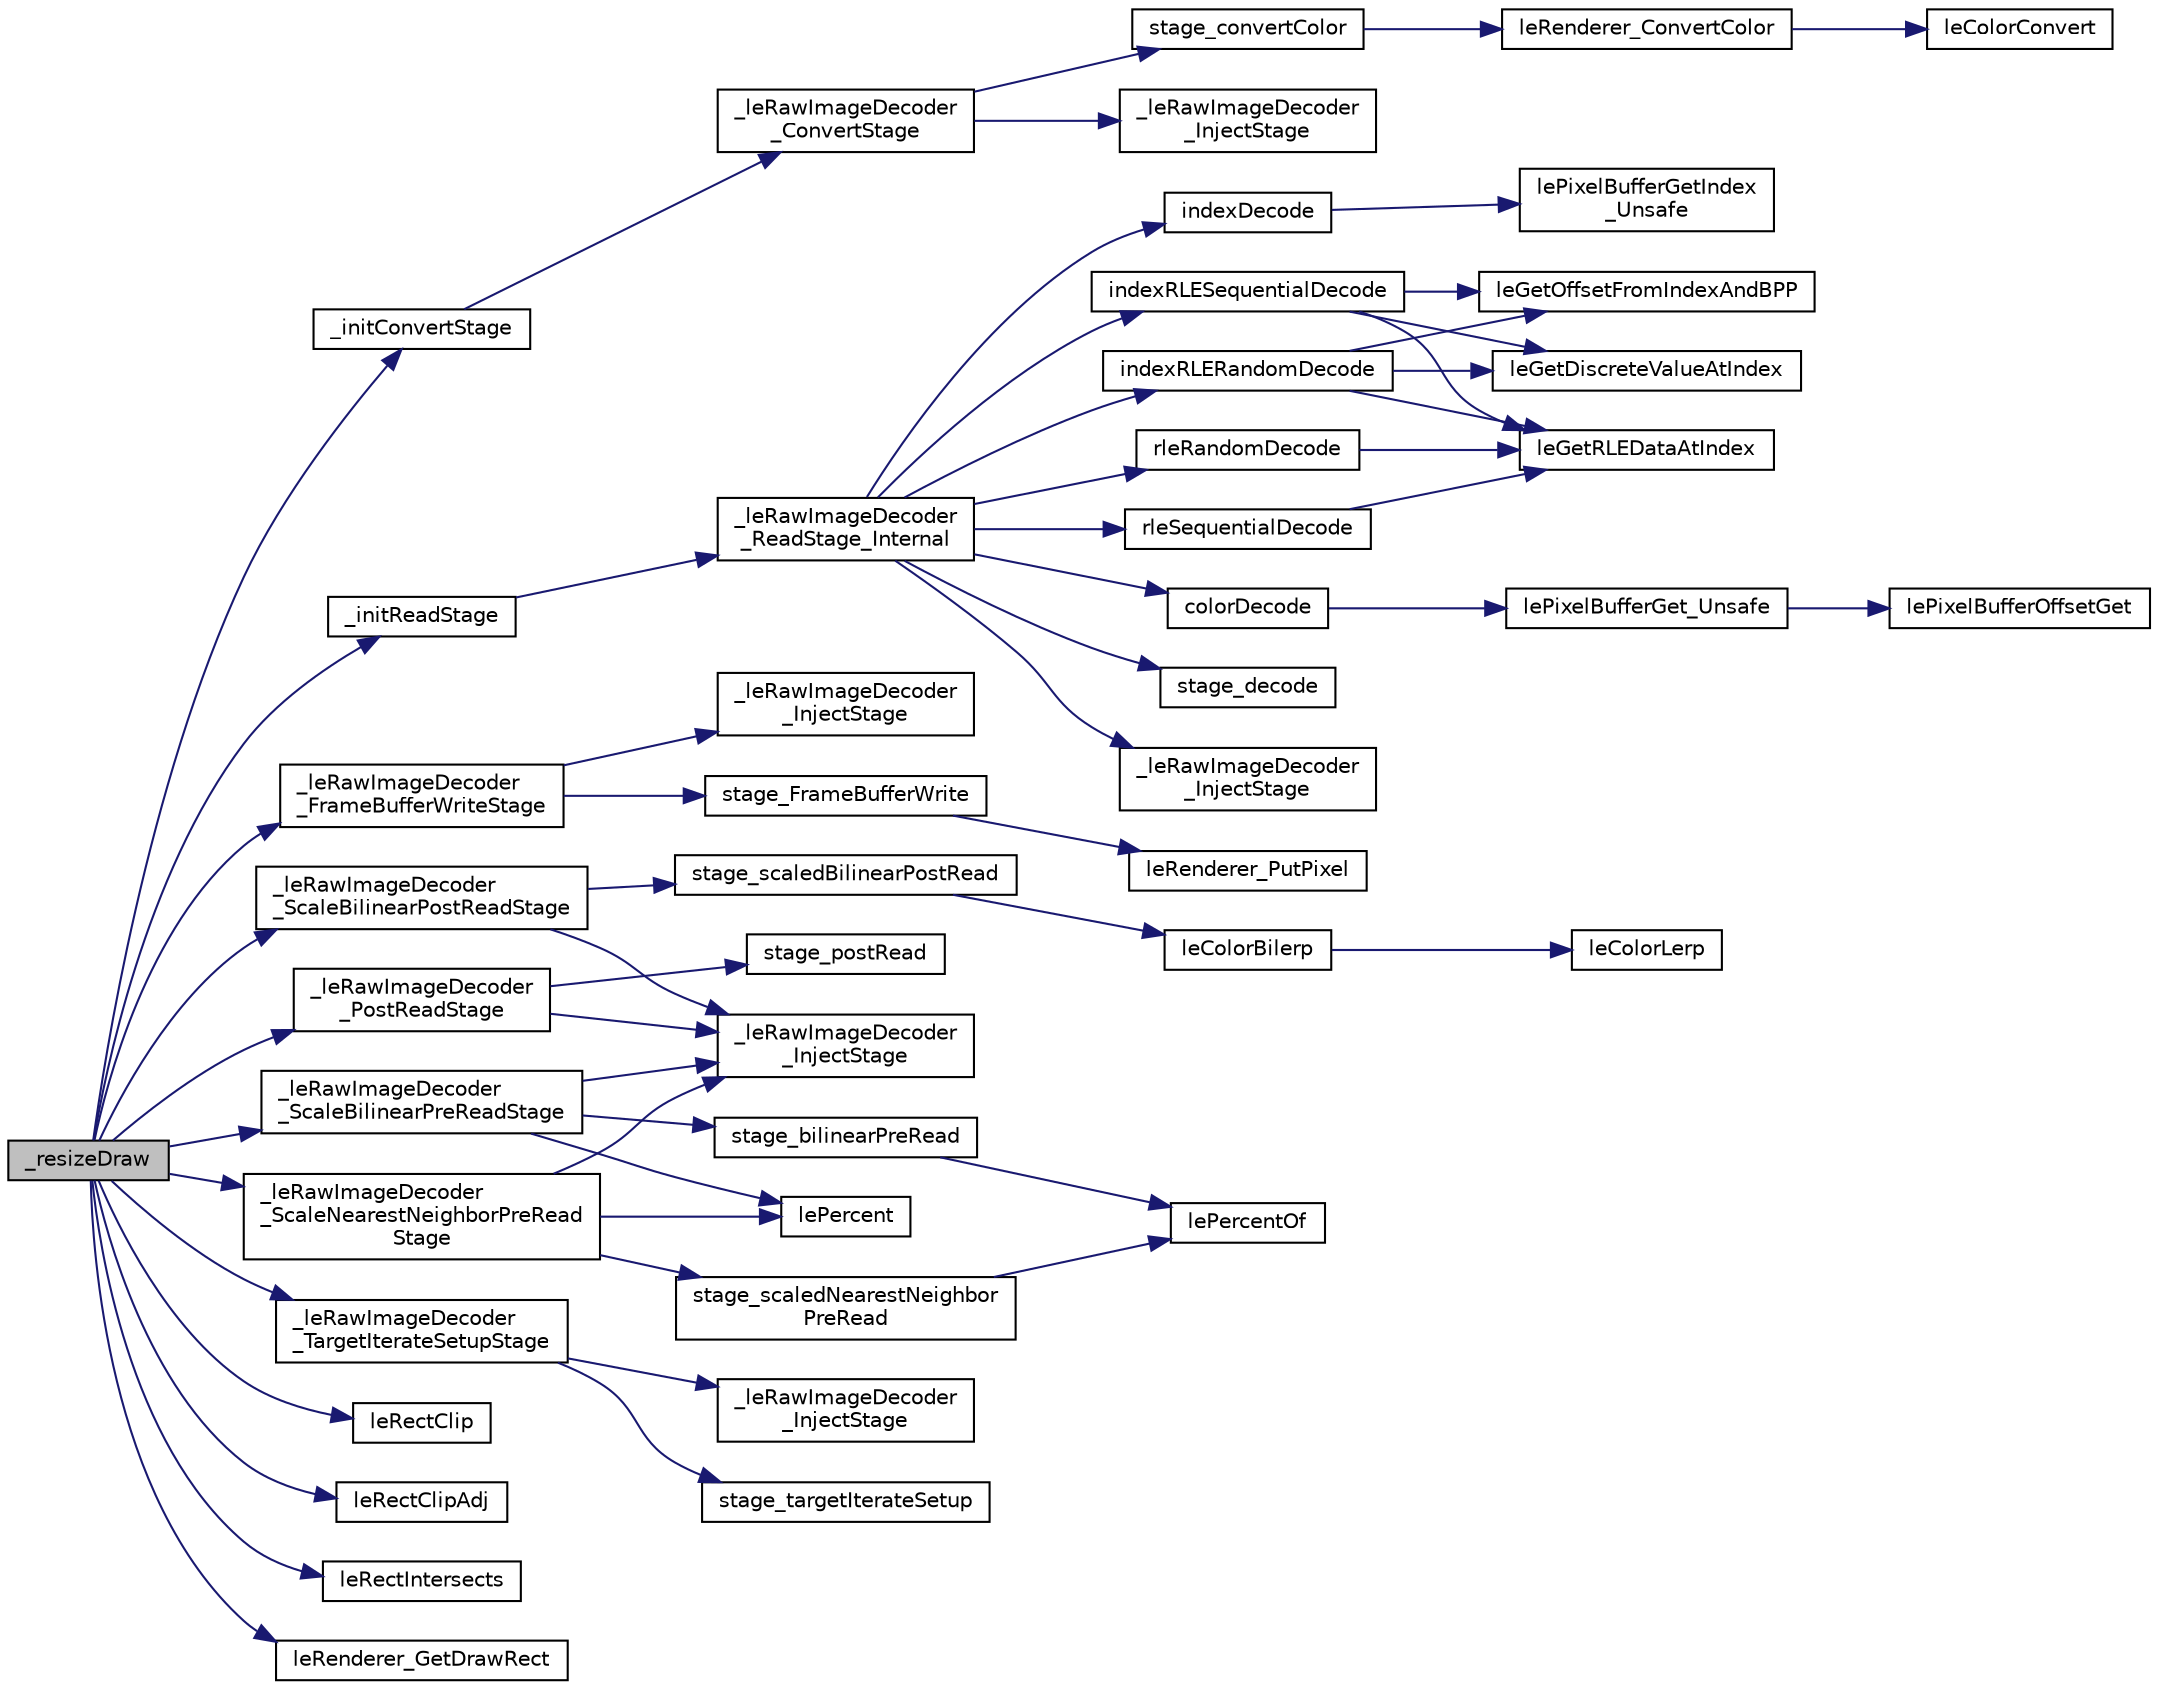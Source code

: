 digraph "_resizeDraw"
{
 // LATEX_PDF_SIZE
  edge [fontname="Helvetica",fontsize="10",labelfontname="Helvetica",labelfontsize="10"];
  node [fontname="Helvetica",fontsize="10",shape=record];
  rankdir="LR";
  Node1 [label="_resizeDraw",height=0.2,width=0.4,color="black", fillcolor="grey75", style="filled", fontcolor="black",tooltip=" "];
  Node1 -> Node2 [color="midnightblue",fontsize="10",style="solid",fontname="Helvetica"];
  Node2 [label="_initConvertStage",height=0.2,width=0.4,color="black", fillcolor="white", style="filled",URL="$legato__imagedecoder__raw_8c.html#a3da3f2023c752b9098cb19aedfd68867",tooltip=" "];
  Node2 -> Node3 [color="midnightblue",fontsize="10",style="solid",fontname="Helvetica"];
  Node3 [label="_leRawImageDecoder\l_ConvertStage",height=0.2,width=0.4,color="black", fillcolor="white", style="filled",URL="$legato__imagedecoder__raw_8c.html#a9bfc7c82e7d09a53dddeb08920da87e3",tooltip=" "];
  Node3 -> Node4 [color="midnightblue",fontsize="10",style="solid",fontname="Helvetica"];
  Node4 [label="_leRawImageDecoder\l_InjectStage",height=0.2,width=0.4,color="black", fillcolor="white", style="filled",URL="$legato__imagedecoder__raw__convert_8c.html#afe19a22091ec64bedbf79fe6f9fdedb2",tooltip=" "];
  Node3 -> Node5 [color="midnightblue",fontsize="10",style="solid",fontname="Helvetica"];
  Node5 [label="stage_convertColor",height=0.2,width=0.4,color="black", fillcolor="white", style="filled",URL="$legato__imagedecoder__raw__convert_8c.html#abad62b03516a6c3b689b41046aebecc6",tooltip=" "];
  Node5 -> Node6 [color="midnightblue",fontsize="10",style="solid",fontname="Helvetica"];
  Node6 [label="leRenderer_ConvertColor",height=0.2,width=0.4,color="black", fillcolor="white", style="filled",URL="$legato__renderer_8c.html#af04e1ea8f24c3768e71d64ae9df02901",tooltip=" "];
  Node6 -> Node7 [color="midnightblue",fontsize="10",style="solid",fontname="Helvetica"];
  Node7 [label="leColorConvert",height=0.2,width=0.4,color="black", fillcolor="white", style="filled",URL="$legato__color_8h.html#a53c185c8a78fff8675a52086fed04f65",tooltip=" "];
  Node1 -> Node8 [color="midnightblue",fontsize="10",style="solid",fontname="Helvetica"];
  Node8 [label="_initReadStage",height=0.2,width=0.4,color="black", fillcolor="white", style="filled",URL="$legato__imagedecoder__raw_8c.html#a9824b1b7a536b18f5267b987211dd284",tooltip=" "];
  Node8 -> Node9 [color="midnightblue",fontsize="10",style="solid",fontname="Helvetica"];
  Node9 [label="_leRawImageDecoder\l_ReadStage_Internal",height=0.2,width=0.4,color="black", fillcolor="white", style="filled",URL="$legato__imagedecoder__raw_8c.html#afc2a3e7180571030555a50171db7ee49",tooltip=" "];
  Node9 -> Node10 [color="midnightblue",fontsize="10",style="solid",fontname="Helvetica"];
  Node10 [label="_leRawImageDecoder\l_InjectStage",height=0.2,width=0.4,color="black", fillcolor="white", style="filled",URL="$legato__imagedecoder__raw__read__internal_8c.html#afe19a22091ec64bedbf79fe6f9fdedb2",tooltip=" "];
  Node9 -> Node11 [color="midnightblue",fontsize="10",style="solid",fontname="Helvetica"];
  Node11 [label="colorDecode",height=0.2,width=0.4,color="black", fillcolor="white", style="filled",URL="$legato__imagedecoder__raw__read__internal_8c.html#aafcb7463372ac88bc422c8c3c90d4798",tooltip=" "];
  Node11 -> Node12 [color="midnightblue",fontsize="10",style="solid",fontname="Helvetica"];
  Node12 [label="lePixelBufferGet_Unsafe",height=0.2,width=0.4,color="black", fillcolor="white", style="filled",URL="$legato__pixelbuffer_8c.html#af63ae8ca48e5e5b0b38ada5f66575e41",tooltip=" "];
  Node12 -> Node13 [color="midnightblue",fontsize="10",style="solid",fontname="Helvetica"];
  Node13 [label="lePixelBufferOffsetGet",height=0.2,width=0.4,color="black", fillcolor="white", style="filled",URL="$legato__pixelbuffer_8c.html#aee34b79e6bf6c88062476f5e1e392c22",tooltip=" "];
  Node9 -> Node14 [color="midnightblue",fontsize="10",style="solid",fontname="Helvetica"];
  Node14 [label="indexDecode",height=0.2,width=0.4,color="black", fillcolor="white", style="filled",URL="$legato__imagedecoder__raw__read__internal_8c.html#a3894457db0b74e9b3642d2815366c3d3",tooltip=" "];
  Node14 -> Node15 [color="midnightblue",fontsize="10",style="solid",fontname="Helvetica"];
  Node15 [label="lePixelBufferGetIndex\l_Unsafe",height=0.2,width=0.4,color="black", fillcolor="white", style="filled",URL="$legato__pixelbuffer_8c.html#ae26d4359a9648dece4d7db9e3836c2e4",tooltip=" "];
  Node9 -> Node16 [color="midnightblue",fontsize="10",style="solid",fontname="Helvetica"];
  Node16 [label="indexRLERandomDecode",height=0.2,width=0.4,color="black", fillcolor="white", style="filled",URL="$legato__imagedecoder__raw__read__internal_8c.html#a3c0f03074b0346cc74ce7ef5e334e5b4",tooltip=" "];
  Node16 -> Node17 [color="midnightblue",fontsize="10",style="solid",fontname="Helvetica"];
  Node17 [label="leGetDiscreteValueAtIndex",height=0.2,width=0.4,color="black", fillcolor="white", style="filled",URL="$legato__image__utils_8c.html#a018aa29293c1d330c8e32045992e3290",tooltip=" "];
  Node16 -> Node18 [color="midnightblue",fontsize="10",style="solid",fontname="Helvetica"];
  Node18 [label="leGetOffsetFromIndexAndBPP",height=0.2,width=0.4,color="black", fillcolor="white", style="filled",URL="$legato__image__utils_8c.html#ace0e36e91ffb542a3ebe1b213045481e",tooltip=" "];
  Node16 -> Node19 [color="midnightblue",fontsize="10",style="solid",fontname="Helvetica"];
  Node19 [label="leGetRLEDataAtIndex",height=0.2,width=0.4,color="black", fillcolor="white", style="filled",URL="$legato__image__utils_8c.html#ad3b392182b610e442257959b5e187fc6",tooltip=" "];
  Node9 -> Node20 [color="midnightblue",fontsize="10",style="solid",fontname="Helvetica"];
  Node20 [label="indexRLESequentialDecode",height=0.2,width=0.4,color="black", fillcolor="white", style="filled",URL="$legato__imagedecoder__raw__read__internal_8c.html#a136e9ddd432e8667037a8c3c14459087",tooltip=" "];
  Node20 -> Node17 [color="midnightblue",fontsize="10",style="solid",fontname="Helvetica"];
  Node20 -> Node18 [color="midnightblue",fontsize="10",style="solid",fontname="Helvetica"];
  Node20 -> Node19 [color="midnightblue",fontsize="10",style="solid",fontname="Helvetica"];
  Node9 -> Node21 [color="midnightblue",fontsize="10",style="solid",fontname="Helvetica"];
  Node21 [label="rleRandomDecode",height=0.2,width=0.4,color="black", fillcolor="white", style="filled",URL="$legato__imagedecoder__raw__read__internal_8c.html#ae83e04290061277cc90f2f03533abd01",tooltip=" "];
  Node21 -> Node19 [color="midnightblue",fontsize="10",style="solid",fontname="Helvetica"];
  Node9 -> Node22 [color="midnightblue",fontsize="10",style="solid",fontname="Helvetica"];
  Node22 [label="rleSequentialDecode",height=0.2,width=0.4,color="black", fillcolor="white", style="filled",URL="$legato__imagedecoder__raw__read__internal_8c.html#a402e421ec3262481ca0413889f2454c2",tooltip=" "];
  Node22 -> Node19 [color="midnightblue",fontsize="10",style="solid",fontname="Helvetica"];
  Node9 -> Node23 [color="midnightblue",fontsize="10",style="solid",fontname="Helvetica"];
  Node23 [label="stage_decode",height=0.2,width=0.4,color="black", fillcolor="white", style="filled",URL="$legato__imagedecoder__raw__read__internal_8c.html#a4cb5c4433c3aa5efbe365eb2f48ba5c5",tooltip=" "];
  Node1 -> Node24 [color="midnightblue",fontsize="10",style="solid",fontname="Helvetica"];
  Node24 [label="_leRawImageDecoder\l_FrameBufferWriteStage",height=0.2,width=0.4,color="black", fillcolor="white", style="filled",URL="$legato__imagedecoder__raw_8c.html#aa304548661433ffbc1fa8654237a37f1",tooltip=" "];
  Node24 -> Node25 [color="midnightblue",fontsize="10",style="solid",fontname="Helvetica"];
  Node25 [label="_leRawImageDecoder\l_InjectStage",height=0.2,width=0.4,color="black", fillcolor="white", style="filled",URL="$legato__imagedecoder__raw__write_8c.html#afe19a22091ec64bedbf79fe6f9fdedb2",tooltip=" "];
  Node24 -> Node26 [color="midnightblue",fontsize="10",style="solid",fontname="Helvetica"];
  Node26 [label="stage_FrameBufferWrite",height=0.2,width=0.4,color="black", fillcolor="white", style="filled",URL="$legato__imagedecoder__raw__write_8c.html#a575d10c32b9210efee4a03729d8991a8",tooltip=" "];
  Node26 -> Node27 [color="midnightblue",fontsize="10",style="solid",fontname="Helvetica"];
  Node27 [label="leRenderer_PutPixel",height=0.2,width=0.4,color="black", fillcolor="white", style="filled",URL="$legato__draw_8c.html#a5bd8b3cb9a506b9253c8f3dcf1b8df31",tooltip=" "];
  Node1 -> Node28 [color="midnightblue",fontsize="10",style="solid",fontname="Helvetica"];
  Node28 [label="_leRawImageDecoder\l_PostReadStage",height=0.2,width=0.4,color="black", fillcolor="white", style="filled",URL="$legato__imagedecoder__raw_8c.html#affa2da6eeda26e4ad49815f2e26ffda7",tooltip=" "];
  Node28 -> Node29 [color="midnightblue",fontsize="10",style="solid",fontname="Helvetica"];
  Node29 [label="_leRawImageDecoder\l_InjectStage",height=0.2,width=0.4,color="black", fillcolor="white", style="filled",URL="$legato__imagedecoder__raw__scale_8c.html#afe19a22091ec64bedbf79fe6f9fdedb2",tooltip=" "];
  Node28 -> Node30 [color="midnightblue",fontsize="10",style="solid",fontname="Helvetica"];
  Node30 [label="stage_postRead",height=0.2,width=0.4,color="black", fillcolor="white", style="filled",URL="$legato__imagedecoder__raw__scale_8c.html#af46f61192270e1e5d5b33cc41238ce56",tooltip=" "];
  Node1 -> Node31 [color="midnightblue",fontsize="10",style="solid",fontname="Helvetica"];
  Node31 [label="_leRawImageDecoder\l_ScaleBilinearPostReadStage",height=0.2,width=0.4,color="black", fillcolor="white", style="filled",URL="$legato__imagedecoder__raw_8c.html#aedad5cc271a25c80f8994680928b31f6",tooltip=" "];
  Node31 -> Node29 [color="midnightblue",fontsize="10",style="solid",fontname="Helvetica"];
  Node31 -> Node32 [color="midnightblue",fontsize="10",style="solid",fontname="Helvetica"];
  Node32 [label="stage_scaledBilinearPostRead",height=0.2,width=0.4,color="black", fillcolor="white", style="filled",URL="$legato__imagedecoder__raw__scale_8c.html#a7846edb8ca2aa433cd8e0962d961348e",tooltip=" "];
  Node32 -> Node33 [color="midnightblue",fontsize="10",style="solid",fontname="Helvetica"];
  Node33 [label="leColorBilerp",height=0.2,width=0.4,color="black", fillcolor="white", style="filled",URL="$legato__color_8h.html#aa19f9efca65a5bb3aeafdcccca28a59e",tooltip=" "];
  Node33 -> Node34 [color="midnightblue",fontsize="10",style="solid",fontname="Helvetica"];
  Node34 [label="leColorLerp",height=0.2,width=0.4,color="black", fillcolor="white", style="filled",URL="$legato__color__lerp_8c.html#a147d4fb4d31fe14faec36526517d1736",tooltip=" "];
  Node1 -> Node35 [color="midnightblue",fontsize="10",style="solid",fontname="Helvetica"];
  Node35 [label="_leRawImageDecoder\l_ScaleBilinearPreReadStage",height=0.2,width=0.4,color="black", fillcolor="white", style="filled",URL="$legato__imagedecoder__raw_8c.html#a31d5859f5fac67d899f5a79b751da9b1",tooltip=" "];
  Node35 -> Node29 [color="midnightblue",fontsize="10",style="solid",fontname="Helvetica"];
  Node35 -> Node36 [color="midnightblue",fontsize="10",style="solid",fontname="Helvetica"];
  Node36 [label="lePercent",height=0.2,width=0.4,color="black", fillcolor="white", style="filled",URL="$legato__math_8c.html#a30dd455230a479c1d82d47a22a6d175e",tooltip=" "];
  Node35 -> Node37 [color="midnightblue",fontsize="10",style="solid",fontname="Helvetica"];
  Node37 [label="stage_bilinearPreRead",height=0.2,width=0.4,color="black", fillcolor="white", style="filled",URL="$legato__imagedecoder__raw__scale_8c.html#aed6f907c2523ba25f56a2b2f7fc0cdb2",tooltip=" "];
  Node37 -> Node38 [color="midnightblue",fontsize="10",style="solid",fontname="Helvetica"];
  Node38 [label="lePercentOf",height=0.2,width=0.4,color="black", fillcolor="white", style="filled",URL="$legato__math_8c.html#ae238ed9879981ecead3774ac347b1e38",tooltip=" "];
  Node1 -> Node39 [color="midnightblue",fontsize="10",style="solid",fontname="Helvetica"];
  Node39 [label="_leRawImageDecoder\l_ScaleNearestNeighborPreRead\lStage",height=0.2,width=0.4,color="black", fillcolor="white", style="filled",URL="$legato__imagedecoder__raw_8c.html#abcfb6c5dd852d5839a3a93efa7ac84b7",tooltip=" "];
  Node39 -> Node29 [color="midnightblue",fontsize="10",style="solid",fontname="Helvetica"];
  Node39 -> Node36 [color="midnightblue",fontsize="10",style="solid",fontname="Helvetica"];
  Node39 -> Node40 [color="midnightblue",fontsize="10",style="solid",fontname="Helvetica"];
  Node40 [label="stage_scaledNearestNeighbor\lPreRead",height=0.2,width=0.4,color="black", fillcolor="white", style="filled",URL="$legato__imagedecoder__raw__scale_8c.html#a9062b4c7ca53cae034b5d93a1fded609",tooltip=" "];
  Node40 -> Node38 [color="midnightblue",fontsize="10",style="solid",fontname="Helvetica"];
  Node1 -> Node41 [color="midnightblue",fontsize="10",style="solid",fontname="Helvetica"];
  Node41 [label="_leRawImageDecoder\l_TargetIterateSetupStage",height=0.2,width=0.4,color="black", fillcolor="white", style="filled",URL="$legato__imagedecoder__raw_8c.html#aeaf5ba9ecef4d37b1d0fd3e826c195a2",tooltip=" "];
  Node41 -> Node42 [color="midnightblue",fontsize="10",style="solid",fontname="Helvetica"];
  Node42 [label="_leRawImageDecoder\l_InjectStage",height=0.2,width=0.4,color="black", fillcolor="white", style="filled",URL="$legato__imagedecoder__raw__setup_8c.html#afe19a22091ec64bedbf79fe6f9fdedb2",tooltip=" "];
  Node41 -> Node43 [color="midnightblue",fontsize="10",style="solid",fontname="Helvetica"];
  Node43 [label="stage_targetIterateSetup",height=0.2,width=0.4,color="black", fillcolor="white", style="filled",URL="$legato__imagedecoder__raw__setup_8c.html#ab81c479720714b696d1e7c3856892624",tooltip=" "];
  Node1 -> Node44 [color="midnightblue",fontsize="10",style="solid",fontname="Helvetica"];
  Node44 [label="leRectClip",height=0.2,width=0.4,color="black", fillcolor="white", style="filled",URL="$legato__rect_8c.html#ac19d2a378a0bed1eb149afa2c07256be",tooltip=" "];
  Node1 -> Node45 [color="midnightblue",fontsize="10",style="solid",fontname="Helvetica"];
  Node45 [label="leRectClipAdj",height=0.2,width=0.4,color="black", fillcolor="white", style="filled",URL="$legato__rect_8c.html#a2d558c00bd20e442c53a04cc9db2edf0",tooltip=" "];
  Node1 -> Node46 [color="midnightblue",fontsize="10",style="solid",fontname="Helvetica"];
  Node46 [label="leRectIntersects",height=0.2,width=0.4,color="black", fillcolor="white", style="filled",URL="$legato__rect_8c.html#a3ae2e8d6ed6a3a5af11b9273fb02195d",tooltip=" "];
  Node1 -> Node47 [color="midnightblue",fontsize="10",style="solid",fontname="Helvetica"];
  Node47 [label="leRenderer_GetDrawRect",height=0.2,width=0.4,color="black", fillcolor="white", style="filled",URL="$legato__renderer_8c.html#ab91ad7ca9e07300ad2a09a4c6d36f23b",tooltip=" "];
}
